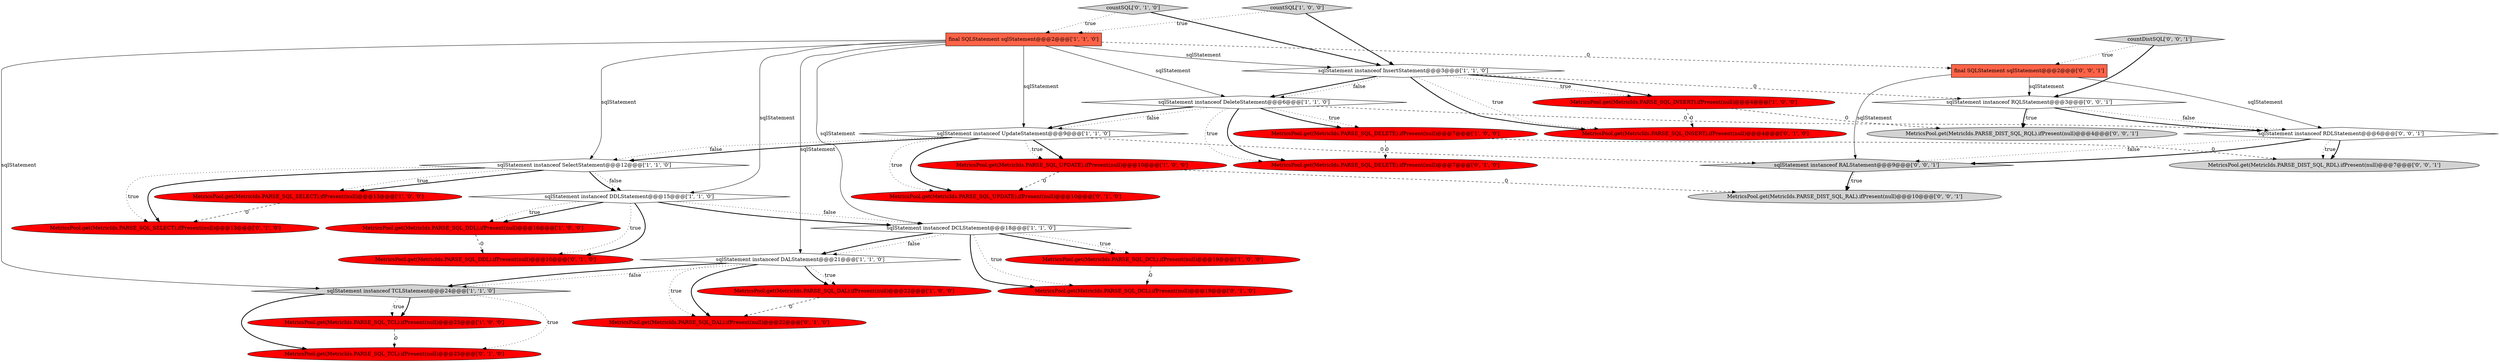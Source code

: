 digraph {
2 [style = filled, label = "sqlStatement instanceof TCLStatement@@@24@@@['1', '1', '0']", fillcolor = lightgray, shape = diamond image = "AAA0AAABBB1BBB"];
34 [style = filled, label = "sqlStatement instanceof RALStatement@@@9@@@['0', '0', '1']", fillcolor = lightgray, shape = diamond image = "AAA0AAABBB3BBB"];
14 [style = filled, label = "sqlStatement instanceof DDLStatement@@@15@@@['1', '1', '0']", fillcolor = white, shape = diamond image = "AAA0AAABBB1BBB"];
11 [style = filled, label = "sqlStatement instanceof DCLStatement@@@18@@@['1', '1', '0']", fillcolor = white, shape = diamond image = "AAA0AAABBB1BBB"];
6 [style = filled, label = "sqlStatement instanceof SelectStatement@@@12@@@['1', '1', '0']", fillcolor = white, shape = diamond image = "AAA0AAABBB1BBB"];
26 [style = filled, label = "MetricsPool.get(MetricIds.PARSE_SQL_UPDATE).ifPresent(null)@@@10@@@['0', '1', '0']", fillcolor = red, shape = ellipse image = "AAA1AAABBB2BBB"];
25 [style = filled, label = "MetricsPool.get(MetricIds.PARSE_SQL_DCL).ifPresent(null)@@@19@@@['0', '1', '0']", fillcolor = red, shape = ellipse image = "AAA1AAABBB2BBB"];
22 [style = filled, label = "countSQL['0', '1', '0']", fillcolor = lightgray, shape = diamond image = "AAA0AAABBB2BBB"];
31 [style = filled, label = "MetricsPool.get(MetricIds.PARSE_DIST_SQL_RAL).ifPresent(null)@@@10@@@['0', '0', '1']", fillcolor = lightgray, shape = ellipse image = "AAA0AAABBB3BBB"];
19 [style = filled, label = "MetricsPool.get(MetricIds.PARSE_SQL_SELECT).ifPresent(null)@@@13@@@['0', '1', '0']", fillcolor = red, shape = ellipse image = "AAA1AAABBB2BBB"];
29 [style = filled, label = "countDistSQL['0', '0', '1']", fillcolor = lightgray, shape = diamond image = "AAA0AAABBB3BBB"];
4 [style = filled, label = "sqlStatement instanceof UpdateStatement@@@9@@@['1', '1', '0']", fillcolor = white, shape = diamond image = "AAA0AAABBB1BBB"];
13 [style = filled, label = "sqlStatement instanceof InsertStatement@@@3@@@['1', '1', '0']", fillcolor = white, shape = diamond image = "AAA0AAABBB1BBB"];
23 [style = filled, label = "MetricsPool.get(MetricIds.PARSE_SQL_DDL).ifPresent(null)@@@16@@@['0', '1', '0']", fillcolor = red, shape = ellipse image = "AAA1AAABBB2BBB"];
32 [style = filled, label = "final SQLStatement sqlStatement@@@2@@@['0', '0', '1']", fillcolor = tomato, shape = box image = "AAA0AAABBB3BBB"];
10 [style = filled, label = "MetricsPool.get(MetricIds.PARSE_SQL_INSERT).ifPresent(null)@@@4@@@['1', '0', '0']", fillcolor = red, shape = ellipse image = "AAA1AAABBB1BBB"];
9 [style = filled, label = "final SQLStatement sqlStatement@@@2@@@['1', '1', '0']", fillcolor = tomato, shape = box image = "AAA0AAABBB1BBB"];
1 [style = filled, label = "sqlStatement instanceof DALStatement@@@21@@@['1', '1', '0']", fillcolor = white, shape = diamond image = "AAA0AAABBB1BBB"];
20 [style = filled, label = "MetricsPool.get(MetricIds.PARSE_SQL_TCL).ifPresent(null)@@@25@@@['0', '1', '0']", fillcolor = red, shape = ellipse image = "AAA1AAABBB2BBB"];
15 [style = filled, label = "MetricsPool.get(MetricIds.PARSE_SQL_UPDATE).ifPresent(null)@@@10@@@['1', '0', '0']", fillcolor = red, shape = ellipse image = "AAA1AAABBB1BBB"];
24 [style = filled, label = "MetricsPool.get(MetricIds.PARSE_SQL_DELETE).ifPresent(null)@@@7@@@['0', '1', '0']", fillcolor = red, shape = ellipse image = "AAA1AAABBB2BBB"];
21 [style = filled, label = "MetricsPool.get(MetricIds.PARSE_SQL_INSERT).ifPresent(null)@@@4@@@['0', '1', '0']", fillcolor = red, shape = ellipse image = "AAA1AAABBB2BBB"];
28 [style = filled, label = "MetricsPool.get(MetricIds.PARSE_DIST_SQL_RDL).ifPresent(null)@@@7@@@['0', '0', '1']", fillcolor = lightgray, shape = ellipse image = "AAA0AAABBB3BBB"];
17 [style = filled, label = "MetricsPool.get(MetricIds.PARSE_SQL_TCL).ifPresent(null)@@@25@@@['1', '0', '0']", fillcolor = red, shape = ellipse image = "AAA1AAABBB1BBB"];
3 [style = filled, label = "MetricsPool.get(MetricIds.PARSE_SQL_SELECT).ifPresent(null)@@@13@@@['1', '0', '0']", fillcolor = red, shape = ellipse image = "AAA1AAABBB1BBB"];
7 [style = filled, label = "MetricsPool.get(MetricIds.PARSE_SQL_DDL).ifPresent(null)@@@16@@@['1', '0', '0']", fillcolor = red, shape = ellipse image = "AAA1AAABBB1BBB"];
30 [style = filled, label = "sqlStatement instanceof RQLStatement@@@3@@@['0', '0', '1']", fillcolor = white, shape = diamond image = "AAA0AAABBB3BBB"];
12 [style = filled, label = "MetricsPool.get(MetricIds.PARSE_SQL_DELETE).ifPresent(null)@@@7@@@['1', '0', '0']", fillcolor = red, shape = ellipse image = "AAA1AAABBB1BBB"];
0 [style = filled, label = "sqlStatement instanceof DeleteStatement@@@6@@@['1', '1', '0']", fillcolor = white, shape = diamond image = "AAA0AAABBB1BBB"];
33 [style = filled, label = "sqlStatement instanceof RDLStatement@@@6@@@['0', '0', '1']", fillcolor = white, shape = diamond image = "AAA0AAABBB3BBB"];
27 [style = filled, label = "MetricsPool.get(MetricIds.PARSE_DIST_SQL_RQL).ifPresent(null)@@@4@@@['0', '0', '1']", fillcolor = lightgray, shape = ellipse image = "AAA0AAABBB3BBB"];
18 [style = filled, label = "MetricsPool.get(MetricIds.PARSE_SQL_DAL).ifPresent(null)@@@22@@@['0', '1', '0']", fillcolor = red, shape = ellipse image = "AAA1AAABBB2BBB"];
8 [style = filled, label = "countSQL['1', '0', '0']", fillcolor = lightgray, shape = diamond image = "AAA0AAABBB1BBB"];
5 [style = filled, label = "MetricsPool.get(MetricIds.PARSE_SQL_DCL).ifPresent(null)@@@19@@@['1', '0', '0']", fillcolor = red, shape = ellipse image = "AAA1AAABBB1BBB"];
16 [style = filled, label = "MetricsPool.get(MetricIds.PARSE_SQL_DAL).ifPresent(null)@@@22@@@['1', '0', '0']", fillcolor = red, shape = ellipse image = "AAA1AAABBB1BBB"];
6->3 [style = bold, label=""];
0->12 [style = dotted, label="true"];
32->33 [style = solid, label="sqlStatement"];
29->30 [style = bold, label=""];
33->28 [style = dotted, label="true"];
4->15 [style = bold, label=""];
5->25 [style = dashed, label="0"];
10->27 [style = dashed, label="0"];
13->10 [style = dotted, label="true"];
6->19 [style = dotted, label="true"];
14->7 [style = bold, label=""];
17->20 [style = dashed, label="0"];
13->21 [style = dotted, label="true"];
0->24 [style = dotted, label="true"];
0->24 [style = bold, label=""];
12->24 [style = dashed, label="0"];
14->7 [style = dotted, label="true"];
15->31 [style = dashed, label="0"];
9->13 [style = solid, label="sqlStatement"];
6->3 [style = dotted, label="true"];
30->33 [style = dotted, label="false"];
14->11 [style = bold, label=""];
22->13 [style = bold, label=""];
11->25 [style = bold, label=""];
2->20 [style = dotted, label="true"];
2->20 [style = bold, label=""];
9->2 [style = solid, label="sqlStatement"];
33->28 [style = bold, label=""];
11->1 [style = dotted, label="false"];
30->27 [style = bold, label=""];
34->31 [style = bold, label=""];
11->5 [style = dotted, label="true"];
6->14 [style = dotted, label="false"];
1->18 [style = dotted, label="true"];
34->31 [style = dotted, label="true"];
33->34 [style = dotted, label="false"];
1->16 [style = bold, label=""];
0->33 [style = dashed, label="0"];
4->34 [style = dashed, label="0"];
9->4 [style = solid, label="sqlStatement"];
32->30 [style = solid, label="sqlStatement"];
15->26 [style = dashed, label="0"];
22->9 [style = dotted, label="true"];
9->14 [style = solid, label="sqlStatement"];
29->32 [style = dotted, label="true"];
4->26 [style = dotted, label="true"];
13->0 [style = bold, label=""];
2->17 [style = bold, label=""];
13->10 [style = bold, label=""];
7->23 [style = dashed, label="0"];
30->33 [style = bold, label=""];
9->11 [style = solid, label="sqlStatement"];
0->12 [style = bold, label=""];
0->4 [style = dotted, label="false"];
14->23 [style = dotted, label="true"];
4->15 [style = dotted, label="true"];
9->32 [style = dashed, label="0"];
13->0 [style = dotted, label="false"];
11->5 [style = bold, label=""];
14->23 [style = bold, label=""];
9->6 [style = solid, label="sqlStatement"];
1->16 [style = dotted, label="true"];
1->2 [style = bold, label=""];
8->9 [style = dotted, label="true"];
14->11 [style = dotted, label="false"];
8->13 [style = bold, label=""];
10->21 [style = dashed, label="0"];
4->6 [style = bold, label=""];
11->1 [style = bold, label=""];
30->27 [style = dotted, label="true"];
2->17 [style = dotted, label="true"];
4->26 [style = bold, label=""];
1->18 [style = bold, label=""];
6->19 [style = bold, label=""];
16->18 [style = dashed, label="0"];
4->6 [style = dotted, label="false"];
1->2 [style = dotted, label="false"];
3->19 [style = dashed, label="0"];
6->14 [style = bold, label=""];
32->34 [style = solid, label="sqlStatement"];
11->25 [style = dotted, label="true"];
0->4 [style = bold, label=""];
12->28 [style = dashed, label="0"];
9->0 [style = solid, label="sqlStatement"];
13->21 [style = bold, label=""];
33->34 [style = bold, label=""];
13->30 [style = dashed, label="0"];
9->1 [style = solid, label="sqlStatement"];
}
